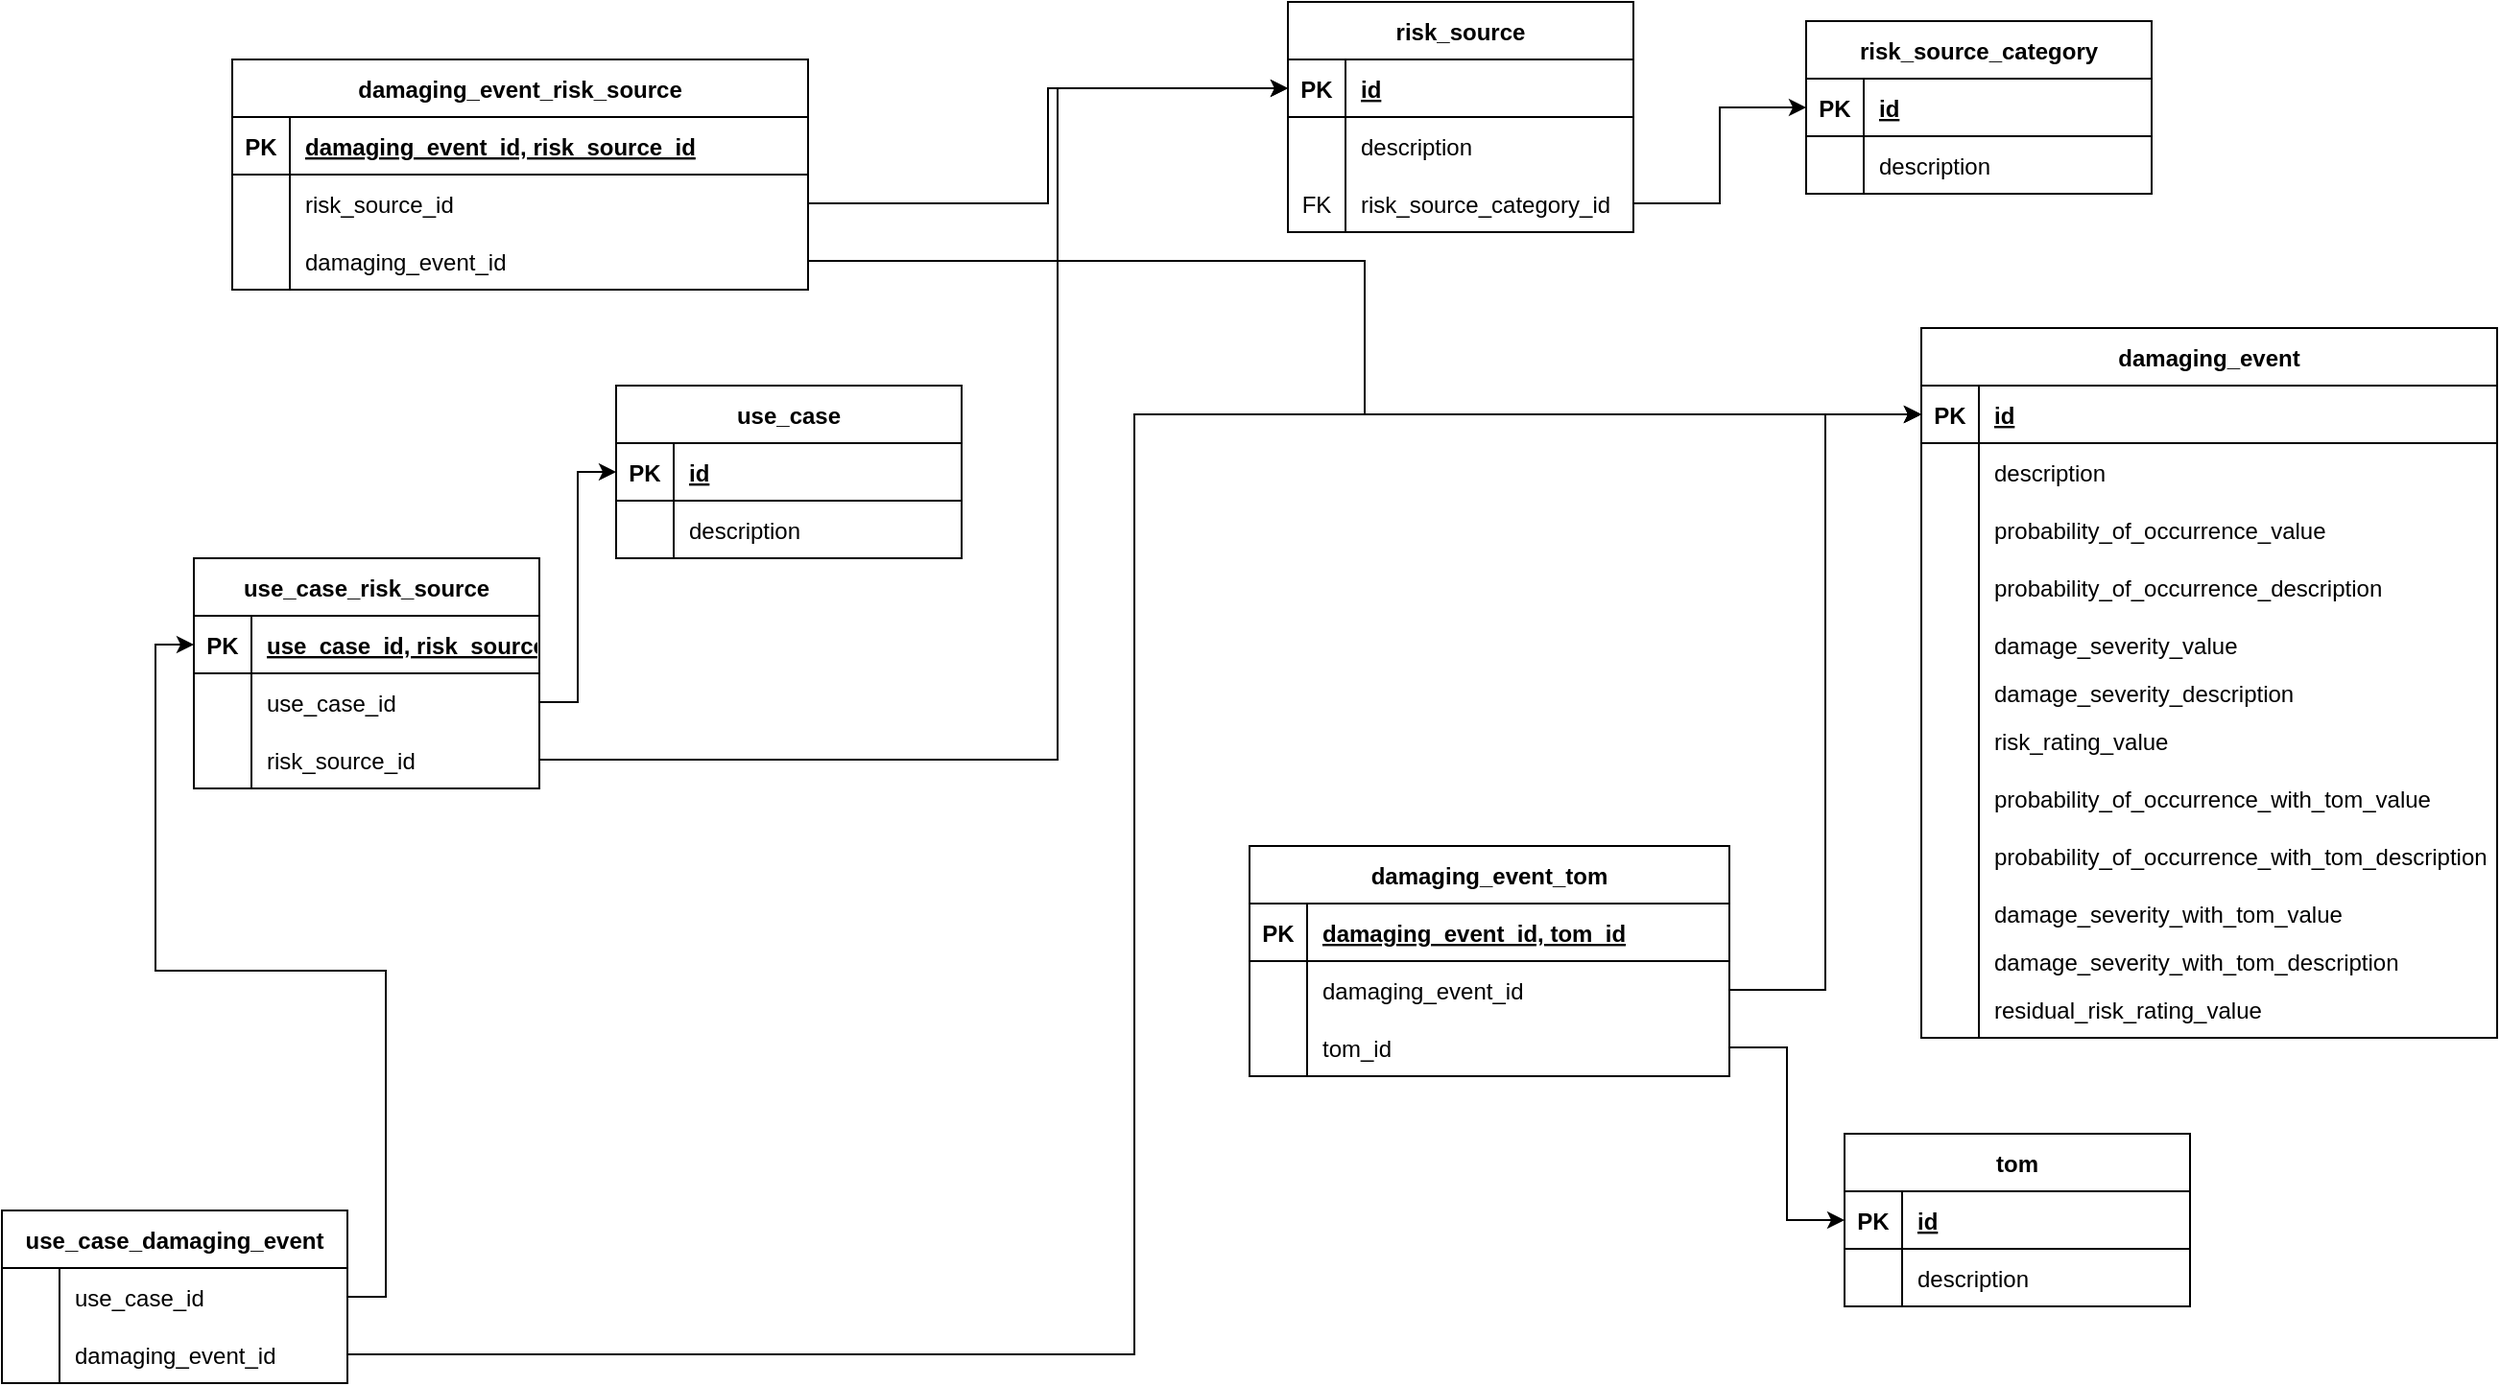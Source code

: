 <mxfile version="20.6.2" type="device"><diagram id="23iRSUPoRavnBvh4doch" name="Page-1"><mxGraphModel dx="1673" dy="991" grid="1" gridSize="10" guides="1" tooltips="1" connect="1" arrows="1" fold="1" page="1" pageScale="1" pageWidth="1654" pageHeight="1169" math="0" shadow="0"><root><mxCell id="0"/><mxCell id="1" parent="0"/><mxCell id="J4cOoq2kuvrJwFR5nwXc-1" value="risk_source_category" style="shape=table;startSize=30;container=1;collapsible=1;childLayout=tableLayout;fixedRows=1;rowLines=0;fontStyle=1;align=center;resizeLast=1;" vertex="1" parent="1"><mxGeometry x="1090" y="110" width="180" height="90" as="geometry"/></mxCell><mxCell id="J4cOoq2kuvrJwFR5nwXc-2" value="" style="shape=tableRow;horizontal=0;startSize=0;swimlaneHead=0;swimlaneBody=0;fillColor=none;collapsible=0;dropTarget=0;points=[[0,0.5],[1,0.5]];portConstraint=eastwest;top=0;left=0;right=0;bottom=1;" vertex="1" parent="J4cOoq2kuvrJwFR5nwXc-1"><mxGeometry y="30" width="180" height="30" as="geometry"/></mxCell><mxCell id="J4cOoq2kuvrJwFR5nwXc-3" value="PK" style="shape=partialRectangle;connectable=0;fillColor=none;top=0;left=0;bottom=0;right=0;fontStyle=1;overflow=hidden;" vertex="1" parent="J4cOoq2kuvrJwFR5nwXc-2"><mxGeometry width="30" height="30" as="geometry"><mxRectangle width="30" height="30" as="alternateBounds"/></mxGeometry></mxCell><mxCell id="J4cOoq2kuvrJwFR5nwXc-4" value="id" style="shape=partialRectangle;connectable=0;fillColor=none;top=0;left=0;bottom=0;right=0;align=left;spacingLeft=6;fontStyle=5;overflow=hidden;" vertex="1" parent="J4cOoq2kuvrJwFR5nwXc-2"><mxGeometry x="30" width="150" height="30" as="geometry"><mxRectangle width="150" height="30" as="alternateBounds"/></mxGeometry></mxCell><mxCell id="J4cOoq2kuvrJwFR5nwXc-5" value="" style="shape=tableRow;horizontal=0;startSize=0;swimlaneHead=0;swimlaneBody=0;fillColor=none;collapsible=0;dropTarget=0;points=[[0,0.5],[1,0.5]];portConstraint=eastwest;top=0;left=0;right=0;bottom=0;" vertex="1" parent="J4cOoq2kuvrJwFR5nwXc-1"><mxGeometry y="60" width="180" height="30" as="geometry"/></mxCell><mxCell id="J4cOoq2kuvrJwFR5nwXc-6" value="" style="shape=partialRectangle;connectable=0;fillColor=none;top=0;left=0;bottom=0;right=0;editable=1;overflow=hidden;" vertex="1" parent="J4cOoq2kuvrJwFR5nwXc-5"><mxGeometry width="30" height="30" as="geometry"><mxRectangle width="30" height="30" as="alternateBounds"/></mxGeometry></mxCell><mxCell id="J4cOoq2kuvrJwFR5nwXc-7" value="description" style="shape=partialRectangle;connectable=0;fillColor=none;top=0;left=0;bottom=0;right=0;align=left;spacingLeft=6;overflow=hidden;" vertex="1" parent="J4cOoq2kuvrJwFR5nwXc-5"><mxGeometry x="30" width="150" height="30" as="geometry"><mxRectangle width="150" height="30" as="alternateBounds"/></mxGeometry></mxCell><mxCell id="J4cOoq2kuvrJwFR5nwXc-14" value="risk_source" style="shape=table;startSize=30;container=1;collapsible=1;childLayout=tableLayout;fixedRows=1;rowLines=0;fontStyle=1;align=center;resizeLast=1;" vertex="1" parent="1"><mxGeometry x="820" y="100" width="180" height="120" as="geometry"/></mxCell><mxCell id="J4cOoq2kuvrJwFR5nwXc-15" value="" style="shape=tableRow;horizontal=0;startSize=0;swimlaneHead=0;swimlaneBody=0;fillColor=none;collapsible=0;dropTarget=0;points=[[0,0.5],[1,0.5]];portConstraint=eastwest;top=0;left=0;right=0;bottom=1;" vertex="1" parent="J4cOoq2kuvrJwFR5nwXc-14"><mxGeometry y="30" width="180" height="30" as="geometry"/></mxCell><mxCell id="J4cOoq2kuvrJwFR5nwXc-16" value="PK" style="shape=partialRectangle;connectable=0;fillColor=none;top=0;left=0;bottom=0;right=0;fontStyle=1;overflow=hidden;" vertex="1" parent="J4cOoq2kuvrJwFR5nwXc-15"><mxGeometry width="30" height="30" as="geometry"><mxRectangle width="30" height="30" as="alternateBounds"/></mxGeometry></mxCell><mxCell id="J4cOoq2kuvrJwFR5nwXc-17" value="id" style="shape=partialRectangle;connectable=0;fillColor=none;top=0;left=0;bottom=0;right=0;align=left;spacingLeft=6;fontStyle=5;overflow=hidden;" vertex="1" parent="J4cOoq2kuvrJwFR5nwXc-15"><mxGeometry x="30" width="150" height="30" as="geometry"><mxRectangle width="150" height="30" as="alternateBounds"/></mxGeometry></mxCell><mxCell id="J4cOoq2kuvrJwFR5nwXc-18" value="" style="shape=tableRow;horizontal=0;startSize=0;swimlaneHead=0;swimlaneBody=0;fillColor=none;collapsible=0;dropTarget=0;points=[[0,0.5],[1,0.5]];portConstraint=eastwest;top=0;left=0;right=0;bottom=0;" vertex="1" parent="J4cOoq2kuvrJwFR5nwXc-14"><mxGeometry y="60" width="180" height="30" as="geometry"/></mxCell><mxCell id="J4cOoq2kuvrJwFR5nwXc-19" value="" style="shape=partialRectangle;connectable=0;fillColor=none;top=0;left=0;bottom=0;right=0;editable=1;overflow=hidden;" vertex="1" parent="J4cOoq2kuvrJwFR5nwXc-18"><mxGeometry width="30" height="30" as="geometry"><mxRectangle width="30" height="30" as="alternateBounds"/></mxGeometry></mxCell><mxCell id="J4cOoq2kuvrJwFR5nwXc-20" value="description" style="shape=partialRectangle;connectable=0;fillColor=none;top=0;left=0;bottom=0;right=0;align=left;spacingLeft=6;overflow=hidden;" vertex="1" parent="J4cOoq2kuvrJwFR5nwXc-18"><mxGeometry x="30" width="150" height="30" as="geometry"><mxRectangle width="150" height="30" as="alternateBounds"/></mxGeometry></mxCell><mxCell id="J4cOoq2kuvrJwFR5nwXc-21" value="" style="shape=tableRow;horizontal=0;startSize=0;swimlaneHead=0;swimlaneBody=0;fillColor=none;collapsible=0;dropTarget=0;points=[[0,0.5],[1,0.5]];portConstraint=eastwest;top=0;left=0;right=0;bottom=0;" vertex="1" parent="J4cOoq2kuvrJwFR5nwXc-14"><mxGeometry y="90" width="180" height="30" as="geometry"/></mxCell><mxCell id="J4cOoq2kuvrJwFR5nwXc-22" value="FK" style="shape=partialRectangle;connectable=0;fillColor=none;top=0;left=0;bottom=0;right=0;editable=1;overflow=hidden;" vertex="1" parent="J4cOoq2kuvrJwFR5nwXc-21"><mxGeometry width="30" height="30" as="geometry"><mxRectangle width="30" height="30" as="alternateBounds"/></mxGeometry></mxCell><mxCell id="J4cOoq2kuvrJwFR5nwXc-23" value="risk_source_category_id" style="shape=partialRectangle;connectable=0;fillColor=none;top=0;left=0;bottom=0;right=0;align=left;spacingLeft=6;overflow=hidden;" vertex="1" parent="J4cOoq2kuvrJwFR5nwXc-21"><mxGeometry x="30" width="150" height="30" as="geometry"><mxRectangle width="150" height="30" as="alternateBounds"/></mxGeometry></mxCell><mxCell id="J4cOoq2kuvrJwFR5nwXc-27" style="edgeStyle=orthogonalEdgeStyle;rounded=0;orthogonalLoop=1;jettySize=auto;html=1;exitX=1;exitY=0.5;exitDx=0;exitDy=0;entryX=0;entryY=0.5;entryDx=0;entryDy=0;" edge="1" parent="1" source="J4cOoq2kuvrJwFR5nwXc-21" target="J4cOoq2kuvrJwFR5nwXc-1"><mxGeometry relative="1" as="geometry"/></mxCell><mxCell id="J4cOoq2kuvrJwFR5nwXc-28" value="damaging_event" style="shape=table;startSize=30;container=1;collapsible=1;childLayout=tableLayout;fixedRows=1;rowLines=0;fontStyle=1;align=center;resizeLast=1;" vertex="1" parent="1"><mxGeometry x="1150" y="270" width="300" height="370" as="geometry"/></mxCell><mxCell id="J4cOoq2kuvrJwFR5nwXc-29" value="" style="shape=tableRow;horizontal=0;startSize=0;swimlaneHead=0;swimlaneBody=0;fillColor=none;collapsible=0;dropTarget=0;points=[[0,0.5],[1,0.5]];portConstraint=eastwest;top=0;left=0;right=0;bottom=1;" vertex="1" parent="J4cOoq2kuvrJwFR5nwXc-28"><mxGeometry y="30" width="300" height="30" as="geometry"/></mxCell><mxCell id="J4cOoq2kuvrJwFR5nwXc-30" value="PK" style="shape=partialRectangle;connectable=0;fillColor=none;top=0;left=0;bottom=0;right=0;fontStyle=1;overflow=hidden;" vertex="1" parent="J4cOoq2kuvrJwFR5nwXc-29"><mxGeometry width="30" height="30" as="geometry"><mxRectangle width="30" height="30" as="alternateBounds"/></mxGeometry></mxCell><mxCell id="J4cOoq2kuvrJwFR5nwXc-31" value="id" style="shape=partialRectangle;connectable=0;fillColor=none;top=0;left=0;bottom=0;right=0;align=left;spacingLeft=6;fontStyle=5;overflow=hidden;" vertex="1" parent="J4cOoq2kuvrJwFR5nwXc-29"><mxGeometry x="30" width="270" height="30" as="geometry"><mxRectangle width="270" height="30" as="alternateBounds"/></mxGeometry></mxCell><mxCell id="J4cOoq2kuvrJwFR5nwXc-32" value="" style="shape=tableRow;horizontal=0;startSize=0;swimlaneHead=0;swimlaneBody=0;fillColor=none;collapsible=0;dropTarget=0;points=[[0,0.5],[1,0.5]];portConstraint=eastwest;top=0;left=0;right=0;bottom=0;" vertex="1" parent="J4cOoq2kuvrJwFR5nwXc-28"><mxGeometry y="60" width="300" height="30" as="geometry"/></mxCell><mxCell id="J4cOoq2kuvrJwFR5nwXc-33" value="" style="shape=partialRectangle;connectable=0;fillColor=none;top=0;left=0;bottom=0;right=0;editable=1;overflow=hidden;" vertex="1" parent="J4cOoq2kuvrJwFR5nwXc-32"><mxGeometry width="30" height="30" as="geometry"><mxRectangle width="30" height="30" as="alternateBounds"/></mxGeometry></mxCell><mxCell id="J4cOoq2kuvrJwFR5nwXc-34" value="description" style="shape=partialRectangle;connectable=0;fillColor=none;top=0;left=0;bottom=0;right=0;align=left;spacingLeft=6;overflow=hidden;" vertex="1" parent="J4cOoq2kuvrJwFR5nwXc-32"><mxGeometry x="30" width="270" height="30" as="geometry"><mxRectangle width="270" height="30" as="alternateBounds"/></mxGeometry></mxCell><mxCell id="J4cOoq2kuvrJwFR5nwXc-35" value="" style="shape=tableRow;horizontal=0;startSize=0;swimlaneHead=0;swimlaneBody=0;fillColor=none;collapsible=0;dropTarget=0;points=[[0,0.5],[1,0.5]];portConstraint=eastwest;top=0;left=0;right=0;bottom=0;" vertex="1" parent="J4cOoq2kuvrJwFR5nwXc-28"><mxGeometry y="90" width="300" height="30" as="geometry"/></mxCell><mxCell id="J4cOoq2kuvrJwFR5nwXc-36" value="" style="shape=partialRectangle;connectable=0;fillColor=none;top=0;left=0;bottom=0;right=0;editable=1;overflow=hidden;" vertex="1" parent="J4cOoq2kuvrJwFR5nwXc-35"><mxGeometry width="30" height="30" as="geometry"><mxRectangle width="30" height="30" as="alternateBounds"/></mxGeometry></mxCell><mxCell id="J4cOoq2kuvrJwFR5nwXc-37" value="probability_of_occurrence_value" style="shape=partialRectangle;connectable=0;fillColor=none;top=0;left=0;bottom=0;right=0;align=left;spacingLeft=6;overflow=hidden;" vertex="1" parent="J4cOoq2kuvrJwFR5nwXc-35"><mxGeometry x="30" width="270" height="30" as="geometry"><mxRectangle width="270" height="30" as="alternateBounds"/></mxGeometry></mxCell><mxCell id="J4cOoq2kuvrJwFR5nwXc-38" value="" style="shape=tableRow;horizontal=0;startSize=0;swimlaneHead=0;swimlaneBody=0;fillColor=none;collapsible=0;dropTarget=0;points=[[0,0.5],[1,0.5]];portConstraint=eastwest;top=0;left=0;right=0;bottom=0;" vertex="1" parent="J4cOoq2kuvrJwFR5nwXc-28"><mxGeometry y="120" width="300" height="30" as="geometry"/></mxCell><mxCell id="J4cOoq2kuvrJwFR5nwXc-39" value="" style="shape=partialRectangle;connectable=0;fillColor=none;top=0;left=0;bottom=0;right=0;editable=1;overflow=hidden;" vertex="1" parent="J4cOoq2kuvrJwFR5nwXc-38"><mxGeometry width="30" height="30" as="geometry"><mxRectangle width="30" height="30" as="alternateBounds"/></mxGeometry></mxCell><mxCell id="J4cOoq2kuvrJwFR5nwXc-40" value="probability_of_occurrence_description" style="shape=partialRectangle;connectable=0;fillColor=none;top=0;left=0;bottom=0;right=0;align=left;spacingLeft=6;overflow=hidden;" vertex="1" parent="J4cOoq2kuvrJwFR5nwXc-38"><mxGeometry x="30" width="270" height="30" as="geometry"><mxRectangle width="270" height="30" as="alternateBounds"/></mxGeometry></mxCell><mxCell id="J4cOoq2kuvrJwFR5nwXc-41" value="" style="shape=tableRow;horizontal=0;startSize=0;swimlaneHead=0;swimlaneBody=0;fillColor=none;collapsible=0;dropTarget=0;points=[[0,0.5],[1,0.5]];portConstraint=eastwest;top=0;left=0;right=0;bottom=0;" vertex="1" parent="J4cOoq2kuvrJwFR5nwXc-28"><mxGeometry y="150" width="300" height="30" as="geometry"/></mxCell><mxCell id="J4cOoq2kuvrJwFR5nwXc-42" value="" style="shape=partialRectangle;connectable=0;fillColor=none;top=0;left=0;bottom=0;right=0;editable=1;overflow=hidden;" vertex="1" parent="J4cOoq2kuvrJwFR5nwXc-41"><mxGeometry width="30" height="30" as="geometry"><mxRectangle width="30" height="30" as="alternateBounds"/></mxGeometry></mxCell><mxCell id="J4cOoq2kuvrJwFR5nwXc-43" value="damage_severity_value" style="shape=partialRectangle;connectable=0;fillColor=none;top=0;left=0;bottom=0;right=0;align=left;spacingLeft=6;overflow=hidden;" vertex="1" parent="J4cOoq2kuvrJwFR5nwXc-41"><mxGeometry x="30" width="270" height="30" as="geometry"><mxRectangle width="270" height="30" as="alternateBounds"/></mxGeometry></mxCell><mxCell id="J4cOoq2kuvrJwFR5nwXc-44" value="" style="shape=tableRow;horizontal=0;startSize=0;swimlaneHead=0;swimlaneBody=0;fillColor=none;collapsible=0;dropTarget=0;points=[[0,0.5],[1,0.5]];portConstraint=eastwest;top=0;left=0;right=0;bottom=0;" vertex="1" parent="J4cOoq2kuvrJwFR5nwXc-28"><mxGeometry y="180" width="300" height="20" as="geometry"/></mxCell><mxCell id="J4cOoq2kuvrJwFR5nwXc-45" value="" style="shape=partialRectangle;connectable=0;fillColor=none;top=0;left=0;bottom=0;right=0;editable=1;overflow=hidden;" vertex="1" parent="J4cOoq2kuvrJwFR5nwXc-44"><mxGeometry width="30" height="20" as="geometry"><mxRectangle width="30" height="20" as="alternateBounds"/></mxGeometry></mxCell><mxCell id="J4cOoq2kuvrJwFR5nwXc-46" value="damage_severity_description" style="shape=partialRectangle;connectable=0;fillColor=none;top=0;left=0;bottom=0;right=0;align=left;spacingLeft=6;overflow=hidden;" vertex="1" parent="J4cOoq2kuvrJwFR5nwXc-44"><mxGeometry x="30" width="270" height="20" as="geometry"><mxRectangle width="270" height="20" as="alternateBounds"/></mxGeometry></mxCell><mxCell id="J4cOoq2kuvrJwFR5nwXc-47" value="" style="shape=tableRow;horizontal=0;startSize=0;swimlaneHead=0;swimlaneBody=0;fillColor=none;collapsible=0;dropTarget=0;points=[[0,0.5],[1,0.5]];portConstraint=eastwest;top=0;left=0;right=0;bottom=0;" vertex="1" parent="J4cOoq2kuvrJwFR5nwXc-28"><mxGeometry y="200" width="300" height="30" as="geometry"/></mxCell><mxCell id="J4cOoq2kuvrJwFR5nwXc-48" value="" style="shape=partialRectangle;connectable=0;fillColor=none;top=0;left=0;bottom=0;right=0;editable=1;overflow=hidden;" vertex="1" parent="J4cOoq2kuvrJwFR5nwXc-47"><mxGeometry width="30" height="30" as="geometry"><mxRectangle width="30" height="30" as="alternateBounds"/></mxGeometry></mxCell><mxCell id="J4cOoq2kuvrJwFR5nwXc-49" value="risk_rating_value" style="shape=partialRectangle;connectable=0;fillColor=none;top=0;left=0;bottom=0;right=0;align=left;spacingLeft=6;overflow=hidden;" vertex="1" parent="J4cOoq2kuvrJwFR5nwXc-47"><mxGeometry x="30" width="270" height="30" as="geometry"><mxRectangle width="270" height="30" as="alternateBounds"/></mxGeometry></mxCell><mxCell id="J4cOoq2kuvrJwFR5nwXc-50" value="" style="shape=tableRow;horizontal=0;startSize=0;swimlaneHead=0;swimlaneBody=0;fillColor=none;collapsible=0;dropTarget=0;points=[[0,0.5],[1,0.5]];portConstraint=eastwest;top=0;left=0;right=0;bottom=0;" vertex="1" parent="J4cOoq2kuvrJwFR5nwXc-28"><mxGeometry y="230" width="300" height="30" as="geometry"/></mxCell><mxCell id="J4cOoq2kuvrJwFR5nwXc-51" value="" style="shape=partialRectangle;connectable=0;fillColor=none;top=0;left=0;bottom=0;right=0;editable=1;overflow=hidden;" vertex="1" parent="J4cOoq2kuvrJwFR5nwXc-50"><mxGeometry width="30" height="30" as="geometry"><mxRectangle width="30" height="30" as="alternateBounds"/></mxGeometry></mxCell><mxCell id="J4cOoq2kuvrJwFR5nwXc-52" value="probability_of_occurrence_with_tom_value" style="shape=partialRectangle;connectable=0;fillColor=none;top=0;left=0;bottom=0;right=0;align=left;spacingLeft=6;overflow=hidden;" vertex="1" parent="J4cOoq2kuvrJwFR5nwXc-50"><mxGeometry x="30" width="270" height="30" as="geometry"><mxRectangle width="270" height="30" as="alternateBounds"/></mxGeometry></mxCell><mxCell id="J4cOoq2kuvrJwFR5nwXc-53" value="" style="shape=tableRow;horizontal=0;startSize=0;swimlaneHead=0;swimlaneBody=0;fillColor=none;collapsible=0;dropTarget=0;points=[[0,0.5],[1,0.5]];portConstraint=eastwest;top=0;left=0;right=0;bottom=0;" vertex="1" parent="J4cOoq2kuvrJwFR5nwXc-28"><mxGeometry y="260" width="300" height="30" as="geometry"/></mxCell><mxCell id="J4cOoq2kuvrJwFR5nwXc-54" value="" style="shape=partialRectangle;connectable=0;fillColor=none;top=0;left=0;bottom=0;right=0;editable=1;overflow=hidden;" vertex="1" parent="J4cOoq2kuvrJwFR5nwXc-53"><mxGeometry width="30" height="30" as="geometry"><mxRectangle width="30" height="30" as="alternateBounds"/></mxGeometry></mxCell><mxCell id="J4cOoq2kuvrJwFR5nwXc-55" value="probability_of_occurrence_with_tom_description" style="shape=partialRectangle;connectable=0;fillColor=none;top=0;left=0;bottom=0;right=0;align=left;spacingLeft=6;overflow=hidden;" vertex="1" parent="J4cOoq2kuvrJwFR5nwXc-53"><mxGeometry x="30" width="270" height="30" as="geometry"><mxRectangle width="270" height="30" as="alternateBounds"/></mxGeometry></mxCell><mxCell id="J4cOoq2kuvrJwFR5nwXc-56" value="" style="shape=tableRow;horizontal=0;startSize=0;swimlaneHead=0;swimlaneBody=0;fillColor=none;collapsible=0;dropTarget=0;points=[[0,0.5],[1,0.5]];portConstraint=eastwest;top=0;left=0;right=0;bottom=0;" vertex="1" parent="J4cOoq2kuvrJwFR5nwXc-28"><mxGeometry y="290" width="300" height="30" as="geometry"/></mxCell><mxCell id="J4cOoq2kuvrJwFR5nwXc-57" value="" style="shape=partialRectangle;connectable=0;fillColor=none;top=0;left=0;bottom=0;right=0;editable=1;overflow=hidden;" vertex="1" parent="J4cOoq2kuvrJwFR5nwXc-56"><mxGeometry width="30" height="30" as="geometry"><mxRectangle width="30" height="30" as="alternateBounds"/></mxGeometry></mxCell><mxCell id="J4cOoq2kuvrJwFR5nwXc-58" value="damage_severity_with_tom_value" style="shape=partialRectangle;connectable=0;fillColor=none;top=0;left=0;bottom=0;right=0;align=left;spacingLeft=6;overflow=hidden;" vertex="1" parent="J4cOoq2kuvrJwFR5nwXc-56"><mxGeometry x="30" width="270" height="30" as="geometry"><mxRectangle width="270" height="30" as="alternateBounds"/></mxGeometry></mxCell><mxCell id="J4cOoq2kuvrJwFR5nwXc-59" value="" style="shape=tableRow;horizontal=0;startSize=0;swimlaneHead=0;swimlaneBody=0;fillColor=none;collapsible=0;dropTarget=0;points=[[0,0.5],[1,0.5]];portConstraint=eastwest;top=0;left=0;right=0;bottom=0;" vertex="1" parent="J4cOoq2kuvrJwFR5nwXc-28"><mxGeometry y="320" width="300" height="20" as="geometry"/></mxCell><mxCell id="J4cOoq2kuvrJwFR5nwXc-60" value="" style="shape=partialRectangle;connectable=0;fillColor=none;top=0;left=0;bottom=0;right=0;editable=1;overflow=hidden;" vertex="1" parent="J4cOoq2kuvrJwFR5nwXc-59"><mxGeometry width="30" height="20" as="geometry"><mxRectangle width="30" height="20" as="alternateBounds"/></mxGeometry></mxCell><mxCell id="J4cOoq2kuvrJwFR5nwXc-61" value="damage_severity_with_tom_description" style="shape=partialRectangle;connectable=0;fillColor=none;top=0;left=0;bottom=0;right=0;align=left;spacingLeft=6;overflow=hidden;" vertex="1" parent="J4cOoq2kuvrJwFR5nwXc-59"><mxGeometry x="30" width="270" height="20" as="geometry"><mxRectangle width="270" height="20" as="alternateBounds"/></mxGeometry></mxCell><mxCell id="J4cOoq2kuvrJwFR5nwXc-62" value="" style="shape=tableRow;horizontal=0;startSize=0;swimlaneHead=0;swimlaneBody=0;fillColor=none;collapsible=0;dropTarget=0;points=[[0,0.5],[1,0.5]];portConstraint=eastwest;top=0;left=0;right=0;bottom=0;" vertex="1" parent="J4cOoq2kuvrJwFR5nwXc-28"><mxGeometry y="340" width="300" height="30" as="geometry"/></mxCell><mxCell id="J4cOoq2kuvrJwFR5nwXc-63" value="" style="shape=partialRectangle;connectable=0;fillColor=none;top=0;left=0;bottom=0;right=0;editable=1;overflow=hidden;" vertex="1" parent="J4cOoq2kuvrJwFR5nwXc-62"><mxGeometry width="30" height="30" as="geometry"><mxRectangle width="30" height="30" as="alternateBounds"/></mxGeometry></mxCell><mxCell id="J4cOoq2kuvrJwFR5nwXc-64" value="residual_risk_rating_value" style="shape=partialRectangle;connectable=0;fillColor=none;top=0;left=0;bottom=0;right=0;align=left;spacingLeft=6;overflow=hidden;" vertex="1" parent="J4cOoq2kuvrJwFR5nwXc-62"><mxGeometry x="30" width="270" height="30" as="geometry"><mxRectangle width="270" height="30" as="alternateBounds"/></mxGeometry></mxCell><mxCell id="J4cOoq2kuvrJwFR5nwXc-68" value="tom" style="shape=table;startSize=30;container=1;collapsible=1;childLayout=tableLayout;fixedRows=1;rowLines=0;fontStyle=1;align=center;resizeLast=1;" vertex="1" parent="1"><mxGeometry x="1110" y="690" width="180" height="90" as="geometry"/></mxCell><mxCell id="J4cOoq2kuvrJwFR5nwXc-69" value="" style="shape=tableRow;horizontal=0;startSize=0;swimlaneHead=0;swimlaneBody=0;fillColor=none;collapsible=0;dropTarget=0;points=[[0,0.5],[1,0.5]];portConstraint=eastwest;top=0;left=0;right=0;bottom=1;" vertex="1" parent="J4cOoq2kuvrJwFR5nwXc-68"><mxGeometry y="30" width="180" height="30" as="geometry"/></mxCell><mxCell id="J4cOoq2kuvrJwFR5nwXc-70" value="PK" style="shape=partialRectangle;connectable=0;fillColor=none;top=0;left=0;bottom=0;right=0;fontStyle=1;overflow=hidden;" vertex="1" parent="J4cOoq2kuvrJwFR5nwXc-69"><mxGeometry width="30" height="30" as="geometry"><mxRectangle width="30" height="30" as="alternateBounds"/></mxGeometry></mxCell><mxCell id="J4cOoq2kuvrJwFR5nwXc-71" value="id" style="shape=partialRectangle;connectable=0;fillColor=none;top=0;left=0;bottom=0;right=0;align=left;spacingLeft=6;fontStyle=5;overflow=hidden;" vertex="1" parent="J4cOoq2kuvrJwFR5nwXc-69"><mxGeometry x="30" width="150" height="30" as="geometry"><mxRectangle width="150" height="30" as="alternateBounds"/></mxGeometry></mxCell><mxCell id="J4cOoq2kuvrJwFR5nwXc-72" value="" style="shape=tableRow;horizontal=0;startSize=0;swimlaneHead=0;swimlaneBody=0;fillColor=none;collapsible=0;dropTarget=0;points=[[0,0.5],[1,0.5]];portConstraint=eastwest;top=0;left=0;right=0;bottom=0;" vertex="1" parent="J4cOoq2kuvrJwFR5nwXc-68"><mxGeometry y="60" width="180" height="30" as="geometry"/></mxCell><mxCell id="J4cOoq2kuvrJwFR5nwXc-73" value="" style="shape=partialRectangle;connectable=0;fillColor=none;top=0;left=0;bottom=0;right=0;editable=1;overflow=hidden;" vertex="1" parent="J4cOoq2kuvrJwFR5nwXc-72"><mxGeometry width="30" height="30" as="geometry"><mxRectangle width="30" height="30" as="alternateBounds"/></mxGeometry></mxCell><mxCell id="J4cOoq2kuvrJwFR5nwXc-74" value="description" style="shape=partialRectangle;connectable=0;fillColor=none;top=0;left=0;bottom=0;right=0;align=left;spacingLeft=6;overflow=hidden;" vertex="1" parent="J4cOoq2kuvrJwFR5nwXc-72"><mxGeometry x="30" width="150" height="30" as="geometry"><mxRectangle width="150" height="30" as="alternateBounds"/></mxGeometry></mxCell><mxCell id="J4cOoq2kuvrJwFR5nwXc-81" value="damaging_event_tom" style="shape=table;startSize=30;container=1;collapsible=1;childLayout=tableLayout;fixedRows=1;rowLines=0;fontStyle=1;align=center;resizeLast=1;" vertex="1" parent="1"><mxGeometry x="800" y="540" width="250" height="120" as="geometry"/></mxCell><mxCell id="J4cOoq2kuvrJwFR5nwXc-82" value="" style="shape=tableRow;horizontal=0;startSize=0;swimlaneHead=0;swimlaneBody=0;fillColor=none;collapsible=0;dropTarget=0;points=[[0,0.5],[1,0.5]];portConstraint=eastwest;top=0;left=0;right=0;bottom=1;" vertex="1" parent="J4cOoq2kuvrJwFR5nwXc-81"><mxGeometry y="30" width="250" height="30" as="geometry"/></mxCell><mxCell id="J4cOoq2kuvrJwFR5nwXc-83" value="PK" style="shape=partialRectangle;connectable=0;fillColor=none;top=0;left=0;bottom=0;right=0;fontStyle=1;overflow=hidden;" vertex="1" parent="J4cOoq2kuvrJwFR5nwXc-82"><mxGeometry width="30" height="30" as="geometry"><mxRectangle width="30" height="30" as="alternateBounds"/></mxGeometry></mxCell><mxCell id="J4cOoq2kuvrJwFR5nwXc-84" value="damaging_event_id, tom_id" style="shape=partialRectangle;connectable=0;fillColor=none;top=0;left=0;bottom=0;right=0;align=left;spacingLeft=6;fontStyle=5;overflow=hidden;" vertex="1" parent="J4cOoq2kuvrJwFR5nwXc-82"><mxGeometry x="30" width="220" height="30" as="geometry"><mxRectangle width="220" height="30" as="alternateBounds"/></mxGeometry></mxCell><mxCell id="J4cOoq2kuvrJwFR5nwXc-85" value="" style="shape=tableRow;horizontal=0;startSize=0;swimlaneHead=0;swimlaneBody=0;fillColor=none;collapsible=0;dropTarget=0;points=[[0,0.5],[1,0.5]];portConstraint=eastwest;top=0;left=0;right=0;bottom=0;" vertex="1" parent="J4cOoq2kuvrJwFR5nwXc-81"><mxGeometry y="60" width="250" height="30" as="geometry"/></mxCell><mxCell id="J4cOoq2kuvrJwFR5nwXc-86" value="" style="shape=partialRectangle;connectable=0;fillColor=none;top=0;left=0;bottom=0;right=0;editable=1;overflow=hidden;" vertex="1" parent="J4cOoq2kuvrJwFR5nwXc-85"><mxGeometry width="30" height="30" as="geometry"><mxRectangle width="30" height="30" as="alternateBounds"/></mxGeometry></mxCell><mxCell id="J4cOoq2kuvrJwFR5nwXc-87" value="damaging_event_id" style="shape=partialRectangle;connectable=0;fillColor=none;top=0;left=0;bottom=0;right=0;align=left;spacingLeft=6;overflow=hidden;" vertex="1" parent="J4cOoq2kuvrJwFR5nwXc-85"><mxGeometry x="30" width="220" height="30" as="geometry"><mxRectangle width="220" height="30" as="alternateBounds"/></mxGeometry></mxCell><mxCell id="J4cOoq2kuvrJwFR5nwXc-88" value="" style="shape=tableRow;horizontal=0;startSize=0;swimlaneHead=0;swimlaneBody=0;fillColor=none;collapsible=0;dropTarget=0;points=[[0,0.5],[1,0.5]];portConstraint=eastwest;top=0;left=0;right=0;bottom=0;" vertex="1" parent="J4cOoq2kuvrJwFR5nwXc-81"><mxGeometry y="90" width="250" height="30" as="geometry"/></mxCell><mxCell id="J4cOoq2kuvrJwFR5nwXc-89" value="" style="shape=partialRectangle;connectable=0;fillColor=none;top=0;left=0;bottom=0;right=0;editable=1;overflow=hidden;" vertex="1" parent="J4cOoq2kuvrJwFR5nwXc-88"><mxGeometry width="30" height="30" as="geometry"><mxRectangle width="30" height="30" as="alternateBounds"/></mxGeometry></mxCell><mxCell id="J4cOoq2kuvrJwFR5nwXc-90" value="tom_id" style="shape=partialRectangle;connectable=0;fillColor=none;top=0;left=0;bottom=0;right=0;align=left;spacingLeft=6;overflow=hidden;" vertex="1" parent="J4cOoq2kuvrJwFR5nwXc-88"><mxGeometry x="30" width="220" height="30" as="geometry"><mxRectangle width="220" height="30" as="alternateBounds"/></mxGeometry></mxCell><mxCell id="J4cOoq2kuvrJwFR5nwXc-94" style="edgeStyle=orthogonalEdgeStyle;rounded=0;orthogonalLoop=1;jettySize=auto;html=1;exitX=1;exitY=0.5;exitDx=0;exitDy=0;entryX=0;entryY=0.5;entryDx=0;entryDy=0;" edge="1" parent="1" source="J4cOoq2kuvrJwFR5nwXc-85" target="J4cOoq2kuvrJwFR5nwXc-29"><mxGeometry relative="1" as="geometry"/></mxCell><mxCell id="J4cOoq2kuvrJwFR5nwXc-95" style="edgeStyle=orthogonalEdgeStyle;rounded=0;orthogonalLoop=1;jettySize=auto;html=1;exitX=1;exitY=0.5;exitDx=0;exitDy=0;entryX=0;entryY=0.5;entryDx=0;entryDy=0;" edge="1" parent="1" source="J4cOoq2kuvrJwFR5nwXc-88" target="J4cOoq2kuvrJwFR5nwXc-69"><mxGeometry relative="1" as="geometry"/></mxCell><mxCell id="J4cOoq2kuvrJwFR5nwXc-96" value="damaging_event_risk_source" style="shape=table;startSize=30;container=1;collapsible=1;childLayout=tableLayout;fixedRows=1;rowLines=0;fontStyle=1;align=center;resizeLast=1;" vertex="1" parent="1"><mxGeometry x="270" y="130" width="300" height="120" as="geometry"/></mxCell><mxCell id="J4cOoq2kuvrJwFR5nwXc-97" value="" style="shape=tableRow;horizontal=0;startSize=0;swimlaneHead=0;swimlaneBody=0;fillColor=none;collapsible=0;dropTarget=0;points=[[0,0.5],[1,0.5]];portConstraint=eastwest;top=0;left=0;right=0;bottom=1;" vertex="1" parent="J4cOoq2kuvrJwFR5nwXc-96"><mxGeometry y="30" width="300" height="30" as="geometry"/></mxCell><mxCell id="J4cOoq2kuvrJwFR5nwXc-98" value="PK" style="shape=partialRectangle;connectable=0;fillColor=none;top=0;left=0;bottom=0;right=0;fontStyle=1;overflow=hidden;" vertex="1" parent="J4cOoq2kuvrJwFR5nwXc-97"><mxGeometry width="30" height="30" as="geometry"><mxRectangle width="30" height="30" as="alternateBounds"/></mxGeometry></mxCell><mxCell id="J4cOoq2kuvrJwFR5nwXc-99" value="damaging_event_id, risk_source_id" style="shape=partialRectangle;connectable=0;fillColor=none;top=0;left=0;bottom=0;right=0;align=left;spacingLeft=6;fontStyle=5;overflow=hidden;" vertex="1" parent="J4cOoq2kuvrJwFR5nwXc-97"><mxGeometry x="30" width="270" height="30" as="geometry"><mxRectangle width="270" height="30" as="alternateBounds"/></mxGeometry></mxCell><mxCell id="J4cOoq2kuvrJwFR5nwXc-100" value="" style="shape=tableRow;horizontal=0;startSize=0;swimlaneHead=0;swimlaneBody=0;fillColor=none;collapsible=0;dropTarget=0;points=[[0,0.5],[1,0.5]];portConstraint=eastwest;top=0;left=0;right=0;bottom=0;" vertex="1" parent="J4cOoq2kuvrJwFR5nwXc-96"><mxGeometry y="60" width="300" height="30" as="geometry"/></mxCell><mxCell id="J4cOoq2kuvrJwFR5nwXc-101" value="" style="shape=partialRectangle;connectable=0;fillColor=none;top=0;left=0;bottom=0;right=0;editable=1;overflow=hidden;" vertex="1" parent="J4cOoq2kuvrJwFR5nwXc-100"><mxGeometry width="30" height="30" as="geometry"><mxRectangle width="30" height="30" as="alternateBounds"/></mxGeometry></mxCell><mxCell id="J4cOoq2kuvrJwFR5nwXc-102" value="risk_source_id" style="shape=partialRectangle;connectable=0;fillColor=none;top=0;left=0;bottom=0;right=0;align=left;spacingLeft=6;overflow=hidden;" vertex="1" parent="J4cOoq2kuvrJwFR5nwXc-100"><mxGeometry x="30" width="270" height="30" as="geometry"><mxRectangle width="270" height="30" as="alternateBounds"/></mxGeometry></mxCell><mxCell id="J4cOoq2kuvrJwFR5nwXc-103" value="" style="shape=tableRow;horizontal=0;startSize=0;swimlaneHead=0;swimlaneBody=0;fillColor=none;collapsible=0;dropTarget=0;points=[[0,0.5],[1,0.5]];portConstraint=eastwest;top=0;left=0;right=0;bottom=0;" vertex="1" parent="J4cOoq2kuvrJwFR5nwXc-96"><mxGeometry y="90" width="300" height="30" as="geometry"/></mxCell><mxCell id="J4cOoq2kuvrJwFR5nwXc-104" value="" style="shape=partialRectangle;connectable=0;fillColor=none;top=0;left=0;bottom=0;right=0;editable=1;overflow=hidden;" vertex="1" parent="J4cOoq2kuvrJwFR5nwXc-103"><mxGeometry width="30" height="30" as="geometry"><mxRectangle width="30" height="30" as="alternateBounds"/></mxGeometry></mxCell><mxCell id="J4cOoq2kuvrJwFR5nwXc-105" value="damaging_event_id" style="shape=partialRectangle;connectable=0;fillColor=none;top=0;left=0;bottom=0;right=0;align=left;spacingLeft=6;overflow=hidden;" vertex="1" parent="J4cOoq2kuvrJwFR5nwXc-103"><mxGeometry x="30" width="270" height="30" as="geometry"><mxRectangle width="270" height="30" as="alternateBounds"/></mxGeometry></mxCell><mxCell id="J4cOoq2kuvrJwFR5nwXc-109" style="edgeStyle=orthogonalEdgeStyle;rounded=0;orthogonalLoop=1;jettySize=auto;html=1;exitX=1;exitY=0.5;exitDx=0;exitDy=0;entryX=0;entryY=0.5;entryDx=0;entryDy=0;" edge="1" parent="1" source="J4cOoq2kuvrJwFR5nwXc-100" target="J4cOoq2kuvrJwFR5nwXc-15"><mxGeometry relative="1" as="geometry"/></mxCell><mxCell id="J4cOoq2kuvrJwFR5nwXc-110" style="edgeStyle=orthogonalEdgeStyle;rounded=0;orthogonalLoop=1;jettySize=auto;html=1;exitX=1;exitY=0.5;exitDx=0;exitDy=0;entryX=0;entryY=0.5;entryDx=0;entryDy=0;" edge="1" parent="1" source="J4cOoq2kuvrJwFR5nwXc-103" target="J4cOoq2kuvrJwFR5nwXc-29"><mxGeometry relative="1" as="geometry"/></mxCell><mxCell id="J4cOoq2kuvrJwFR5nwXc-111" value="use_case_risk_source" style="shape=table;startSize=30;container=1;collapsible=1;childLayout=tableLayout;fixedRows=1;rowLines=0;fontStyle=1;align=center;resizeLast=1;" vertex="1" parent="1"><mxGeometry x="250" y="390" width="180" height="120" as="geometry"/></mxCell><mxCell id="J4cOoq2kuvrJwFR5nwXc-112" value="" style="shape=tableRow;horizontal=0;startSize=0;swimlaneHead=0;swimlaneBody=0;fillColor=none;collapsible=0;dropTarget=0;points=[[0,0.5],[1,0.5]];portConstraint=eastwest;top=0;left=0;right=0;bottom=1;" vertex="1" parent="J4cOoq2kuvrJwFR5nwXc-111"><mxGeometry y="30" width="180" height="30" as="geometry"/></mxCell><mxCell id="J4cOoq2kuvrJwFR5nwXc-113" value="PK" style="shape=partialRectangle;connectable=0;fillColor=none;top=0;left=0;bottom=0;right=0;fontStyle=1;overflow=hidden;" vertex="1" parent="J4cOoq2kuvrJwFR5nwXc-112"><mxGeometry width="30" height="30" as="geometry"><mxRectangle width="30" height="30" as="alternateBounds"/></mxGeometry></mxCell><mxCell id="J4cOoq2kuvrJwFR5nwXc-114" value="use_case_id, risk_source_id" style="shape=partialRectangle;connectable=0;fillColor=none;top=0;left=0;bottom=0;right=0;align=left;spacingLeft=6;fontStyle=5;overflow=hidden;" vertex="1" parent="J4cOoq2kuvrJwFR5nwXc-112"><mxGeometry x="30" width="150" height="30" as="geometry"><mxRectangle width="150" height="30" as="alternateBounds"/></mxGeometry></mxCell><mxCell id="J4cOoq2kuvrJwFR5nwXc-115" value="" style="shape=tableRow;horizontal=0;startSize=0;swimlaneHead=0;swimlaneBody=0;fillColor=none;collapsible=0;dropTarget=0;points=[[0,0.5],[1,0.5]];portConstraint=eastwest;top=0;left=0;right=0;bottom=0;" vertex="1" parent="J4cOoq2kuvrJwFR5nwXc-111"><mxGeometry y="60" width="180" height="30" as="geometry"/></mxCell><mxCell id="J4cOoq2kuvrJwFR5nwXc-116" value="" style="shape=partialRectangle;connectable=0;fillColor=none;top=0;left=0;bottom=0;right=0;editable=1;overflow=hidden;" vertex="1" parent="J4cOoq2kuvrJwFR5nwXc-115"><mxGeometry width="30" height="30" as="geometry"><mxRectangle width="30" height="30" as="alternateBounds"/></mxGeometry></mxCell><mxCell id="J4cOoq2kuvrJwFR5nwXc-117" value="use_case_id" style="shape=partialRectangle;connectable=0;fillColor=none;top=0;left=0;bottom=0;right=0;align=left;spacingLeft=6;overflow=hidden;" vertex="1" parent="J4cOoq2kuvrJwFR5nwXc-115"><mxGeometry x="30" width="150" height="30" as="geometry"><mxRectangle width="150" height="30" as="alternateBounds"/></mxGeometry></mxCell><mxCell id="J4cOoq2kuvrJwFR5nwXc-118" value="" style="shape=tableRow;horizontal=0;startSize=0;swimlaneHead=0;swimlaneBody=0;fillColor=none;collapsible=0;dropTarget=0;points=[[0,0.5],[1,0.5]];portConstraint=eastwest;top=0;left=0;right=0;bottom=0;" vertex="1" parent="J4cOoq2kuvrJwFR5nwXc-111"><mxGeometry y="90" width="180" height="30" as="geometry"/></mxCell><mxCell id="J4cOoq2kuvrJwFR5nwXc-119" value="" style="shape=partialRectangle;connectable=0;fillColor=none;top=0;left=0;bottom=0;right=0;editable=1;overflow=hidden;" vertex="1" parent="J4cOoq2kuvrJwFR5nwXc-118"><mxGeometry width="30" height="30" as="geometry"><mxRectangle width="30" height="30" as="alternateBounds"/></mxGeometry></mxCell><mxCell id="J4cOoq2kuvrJwFR5nwXc-120" value="risk_source_id" style="shape=partialRectangle;connectable=0;fillColor=none;top=0;left=0;bottom=0;right=0;align=left;spacingLeft=6;overflow=hidden;" vertex="1" parent="J4cOoq2kuvrJwFR5nwXc-118"><mxGeometry x="30" width="150" height="30" as="geometry"><mxRectangle width="150" height="30" as="alternateBounds"/></mxGeometry></mxCell><mxCell id="J4cOoq2kuvrJwFR5nwXc-124" value="use_case" style="shape=table;startSize=30;container=1;collapsible=1;childLayout=tableLayout;fixedRows=1;rowLines=0;fontStyle=1;align=center;resizeLast=1;" vertex="1" parent="1"><mxGeometry x="470" y="300" width="180" height="90" as="geometry"/></mxCell><mxCell id="J4cOoq2kuvrJwFR5nwXc-125" value="" style="shape=tableRow;horizontal=0;startSize=0;swimlaneHead=0;swimlaneBody=0;fillColor=none;collapsible=0;dropTarget=0;points=[[0,0.5],[1,0.5]];portConstraint=eastwest;top=0;left=0;right=0;bottom=1;" vertex="1" parent="J4cOoq2kuvrJwFR5nwXc-124"><mxGeometry y="30" width="180" height="30" as="geometry"/></mxCell><mxCell id="J4cOoq2kuvrJwFR5nwXc-126" value="PK" style="shape=partialRectangle;connectable=0;fillColor=none;top=0;left=0;bottom=0;right=0;fontStyle=1;overflow=hidden;" vertex="1" parent="J4cOoq2kuvrJwFR5nwXc-125"><mxGeometry width="30" height="30" as="geometry"><mxRectangle width="30" height="30" as="alternateBounds"/></mxGeometry></mxCell><mxCell id="J4cOoq2kuvrJwFR5nwXc-127" value="id" style="shape=partialRectangle;connectable=0;fillColor=none;top=0;left=0;bottom=0;right=0;align=left;spacingLeft=6;fontStyle=5;overflow=hidden;" vertex="1" parent="J4cOoq2kuvrJwFR5nwXc-125"><mxGeometry x="30" width="150" height="30" as="geometry"><mxRectangle width="150" height="30" as="alternateBounds"/></mxGeometry></mxCell><mxCell id="J4cOoq2kuvrJwFR5nwXc-128" value="" style="shape=tableRow;horizontal=0;startSize=0;swimlaneHead=0;swimlaneBody=0;fillColor=none;collapsible=0;dropTarget=0;points=[[0,0.5],[1,0.5]];portConstraint=eastwest;top=0;left=0;right=0;bottom=0;" vertex="1" parent="J4cOoq2kuvrJwFR5nwXc-124"><mxGeometry y="60" width="180" height="30" as="geometry"/></mxCell><mxCell id="J4cOoq2kuvrJwFR5nwXc-129" value="" style="shape=partialRectangle;connectable=0;fillColor=none;top=0;left=0;bottom=0;right=0;editable=1;overflow=hidden;" vertex="1" parent="J4cOoq2kuvrJwFR5nwXc-128"><mxGeometry width="30" height="30" as="geometry"><mxRectangle width="30" height="30" as="alternateBounds"/></mxGeometry></mxCell><mxCell id="J4cOoq2kuvrJwFR5nwXc-130" value="description" style="shape=partialRectangle;connectable=0;fillColor=none;top=0;left=0;bottom=0;right=0;align=left;spacingLeft=6;overflow=hidden;" vertex="1" parent="J4cOoq2kuvrJwFR5nwXc-128"><mxGeometry x="30" width="150" height="30" as="geometry"><mxRectangle width="150" height="30" as="alternateBounds"/></mxGeometry></mxCell><mxCell id="J4cOoq2kuvrJwFR5nwXc-137" style="edgeStyle=orthogonalEdgeStyle;rounded=0;orthogonalLoop=1;jettySize=auto;html=1;exitX=1;exitY=0.5;exitDx=0;exitDy=0;entryX=0;entryY=0.5;entryDx=0;entryDy=0;" edge="1" parent="1" source="J4cOoq2kuvrJwFR5nwXc-118" target="J4cOoq2kuvrJwFR5nwXc-15"><mxGeometry relative="1" as="geometry"><Array as="points"><mxPoint x="700" y="495"/><mxPoint x="700" y="145"/></Array></mxGeometry></mxCell><mxCell id="J4cOoq2kuvrJwFR5nwXc-138" style="edgeStyle=orthogonalEdgeStyle;rounded=0;orthogonalLoop=1;jettySize=auto;html=1;exitX=1;exitY=0.5;exitDx=0;exitDy=0;entryX=0;entryY=0.5;entryDx=0;entryDy=0;" edge="1" parent="1" source="J4cOoq2kuvrJwFR5nwXc-115" target="J4cOoq2kuvrJwFR5nwXc-125"><mxGeometry relative="1" as="geometry"/></mxCell><mxCell id="J4cOoq2kuvrJwFR5nwXc-139" value="use_case_damaging_event" style="shape=table;startSize=30;container=1;collapsible=1;childLayout=tableLayout;fixedRows=1;rowLines=0;fontStyle=1;align=center;resizeLast=1;" vertex="1" parent="1"><mxGeometry x="150" y="730" width="180" height="90" as="geometry"/></mxCell><mxCell id="J4cOoq2kuvrJwFR5nwXc-143" value="" style="shape=tableRow;horizontal=0;startSize=0;swimlaneHead=0;swimlaneBody=0;fillColor=none;collapsible=0;dropTarget=0;points=[[0,0.5],[1,0.5]];portConstraint=eastwest;top=0;left=0;right=0;bottom=0;" vertex="1" parent="J4cOoq2kuvrJwFR5nwXc-139"><mxGeometry y="30" width="180" height="30" as="geometry"/></mxCell><mxCell id="J4cOoq2kuvrJwFR5nwXc-144" value="" style="shape=partialRectangle;connectable=0;fillColor=none;top=0;left=0;bottom=0;right=0;editable=1;overflow=hidden;" vertex="1" parent="J4cOoq2kuvrJwFR5nwXc-143"><mxGeometry width="30" height="30" as="geometry"><mxRectangle width="30" height="30" as="alternateBounds"/></mxGeometry></mxCell><mxCell id="J4cOoq2kuvrJwFR5nwXc-145" value="use_case_id" style="shape=partialRectangle;connectable=0;fillColor=none;top=0;left=0;bottom=0;right=0;align=left;spacingLeft=6;overflow=hidden;" vertex="1" parent="J4cOoq2kuvrJwFR5nwXc-143"><mxGeometry x="30" width="150" height="30" as="geometry"><mxRectangle width="150" height="30" as="alternateBounds"/></mxGeometry></mxCell><mxCell id="J4cOoq2kuvrJwFR5nwXc-146" value="" style="shape=tableRow;horizontal=0;startSize=0;swimlaneHead=0;swimlaneBody=0;fillColor=none;collapsible=0;dropTarget=0;points=[[0,0.5],[1,0.5]];portConstraint=eastwest;top=0;left=0;right=0;bottom=0;" vertex="1" parent="J4cOoq2kuvrJwFR5nwXc-139"><mxGeometry y="60" width="180" height="30" as="geometry"/></mxCell><mxCell id="J4cOoq2kuvrJwFR5nwXc-147" value="" style="shape=partialRectangle;connectable=0;fillColor=none;top=0;left=0;bottom=0;right=0;editable=1;overflow=hidden;" vertex="1" parent="J4cOoq2kuvrJwFR5nwXc-146"><mxGeometry width="30" height="30" as="geometry"><mxRectangle width="30" height="30" as="alternateBounds"/></mxGeometry></mxCell><mxCell id="J4cOoq2kuvrJwFR5nwXc-148" value="damaging_event_id" style="shape=partialRectangle;connectable=0;fillColor=none;top=0;left=0;bottom=0;right=0;align=left;spacingLeft=6;overflow=hidden;" vertex="1" parent="J4cOoq2kuvrJwFR5nwXc-146"><mxGeometry x="30" width="150" height="30" as="geometry"><mxRectangle width="150" height="30" as="alternateBounds"/></mxGeometry></mxCell><mxCell id="J4cOoq2kuvrJwFR5nwXc-152" style="edgeStyle=orthogonalEdgeStyle;rounded=0;orthogonalLoop=1;jettySize=auto;html=1;exitX=1;exitY=0.5;exitDx=0;exitDy=0;entryX=0;entryY=0.5;entryDx=0;entryDy=0;" edge="1" parent="1" source="J4cOoq2kuvrJwFR5nwXc-143" target="J4cOoq2kuvrJwFR5nwXc-112"><mxGeometry relative="1" as="geometry"/></mxCell><mxCell id="J4cOoq2kuvrJwFR5nwXc-153" style="edgeStyle=orthogonalEdgeStyle;rounded=0;orthogonalLoop=1;jettySize=auto;html=1;exitX=1;exitY=0.5;exitDx=0;exitDy=0;entryX=0;entryY=0.5;entryDx=0;entryDy=0;" edge="1" parent="1" source="J4cOoq2kuvrJwFR5nwXc-146" target="J4cOoq2kuvrJwFR5nwXc-29"><mxGeometry relative="1" as="geometry"/></mxCell></root></mxGraphModel></diagram></mxfile>